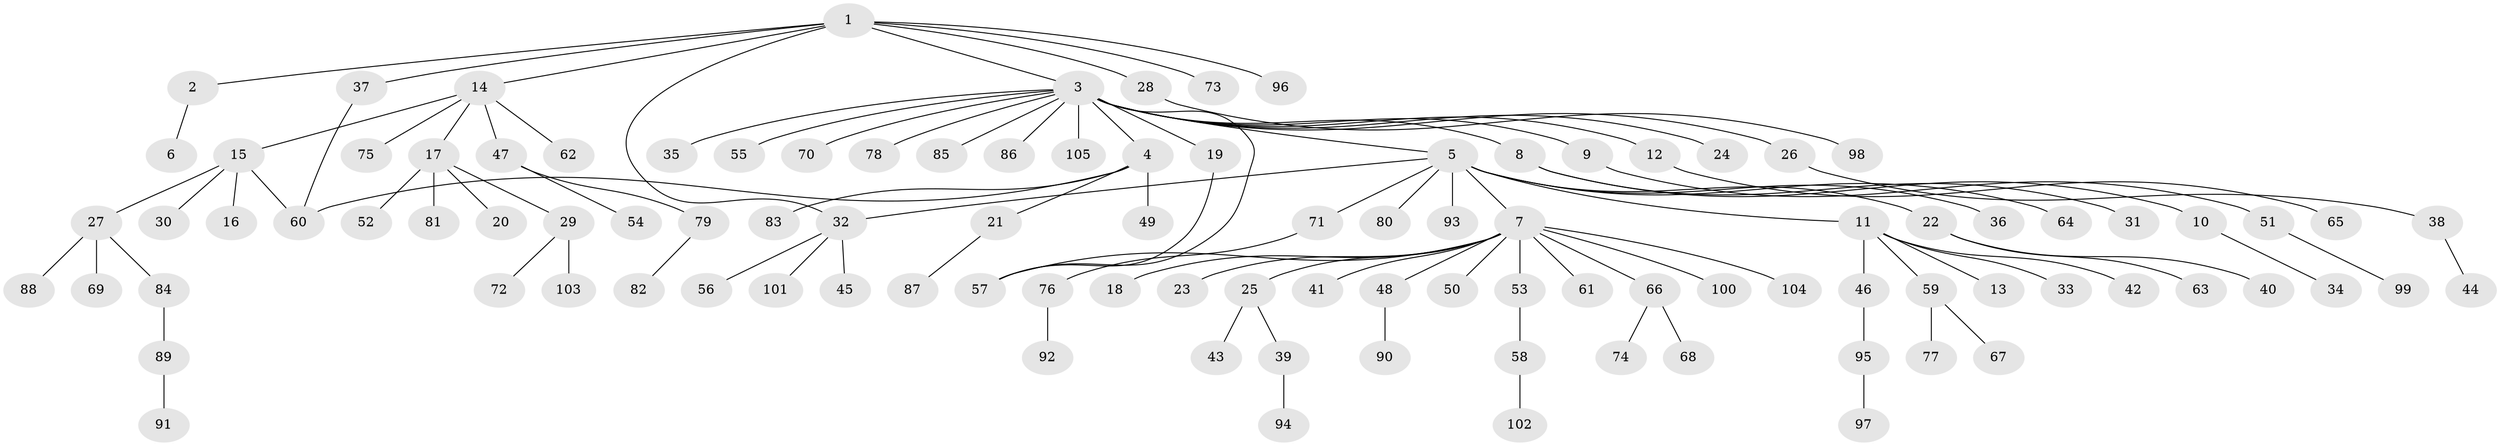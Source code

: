 // coarse degree distribution, {3: 0.07142857142857142, 4: 0.047619047619047616, 1: 0.6904761904761905, 14: 0.023809523809523808, 2: 0.09523809523809523, 10: 0.023809523809523808, 7: 0.023809523809523808, 5: 0.023809523809523808}
// Generated by graph-tools (version 1.1) at 2025/36/03/04/25 23:36:40]
// undirected, 105 vertices, 109 edges
graph export_dot {
  node [color=gray90,style=filled];
  1;
  2;
  3;
  4;
  5;
  6;
  7;
  8;
  9;
  10;
  11;
  12;
  13;
  14;
  15;
  16;
  17;
  18;
  19;
  20;
  21;
  22;
  23;
  24;
  25;
  26;
  27;
  28;
  29;
  30;
  31;
  32;
  33;
  34;
  35;
  36;
  37;
  38;
  39;
  40;
  41;
  42;
  43;
  44;
  45;
  46;
  47;
  48;
  49;
  50;
  51;
  52;
  53;
  54;
  55;
  56;
  57;
  58;
  59;
  60;
  61;
  62;
  63;
  64;
  65;
  66;
  67;
  68;
  69;
  70;
  71;
  72;
  73;
  74;
  75;
  76;
  77;
  78;
  79;
  80;
  81;
  82;
  83;
  84;
  85;
  86;
  87;
  88;
  89;
  90;
  91;
  92;
  93;
  94;
  95;
  96;
  97;
  98;
  99;
  100;
  101;
  102;
  103;
  104;
  105;
  1 -- 2;
  1 -- 3;
  1 -- 14;
  1 -- 28;
  1 -- 32;
  1 -- 37;
  1 -- 73;
  1 -- 96;
  2 -- 6;
  3 -- 4;
  3 -- 5;
  3 -- 8;
  3 -- 9;
  3 -- 12;
  3 -- 19;
  3 -- 24;
  3 -- 26;
  3 -- 35;
  3 -- 55;
  3 -- 57;
  3 -- 70;
  3 -- 78;
  3 -- 85;
  3 -- 86;
  3 -- 105;
  4 -- 21;
  4 -- 49;
  4 -- 60;
  4 -- 83;
  5 -- 7;
  5 -- 11;
  5 -- 22;
  5 -- 32;
  5 -- 36;
  5 -- 64;
  5 -- 71;
  5 -- 80;
  5 -- 93;
  7 -- 18;
  7 -- 23;
  7 -- 25;
  7 -- 41;
  7 -- 48;
  7 -- 50;
  7 -- 53;
  7 -- 57;
  7 -- 61;
  7 -- 66;
  7 -- 100;
  7 -- 104;
  8 -- 10;
  8 -- 31;
  9 -- 51;
  10 -- 34;
  11 -- 13;
  11 -- 33;
  11 -- 42;
  11 -- 46;
  11 -- 59;
  12 -- 65;
  14 -- 15;
  14 -- 17;
  14 -- 47;
  14 -- 62;
  14 -- 75;
  15 -- 16;
  15 -- 27;
  15 -- 30;
  15 -- 60;
  17 -- 20;
  17 -- 29;
  17 -- 52;
  17 -- 81;
  19 -- 57;
  21 -- 87;
  22 -- 40;
  22 -- 63;
  25 -- 39;
  25 -- 43;
  26 -- 38;
  27 -- 69;
  27 -- 84;
  27 -- 88;
  28 -- 98;
  29 -- 72;
  29 -- 103;
  32 -- 45;
  32 -- 56;
  32 -- 101;
  37 -- 60;
  38 -- 44;
  39 -- 94;
  46 -- 95;
  47 -- 54;
  47 -- 79;
  48 -- 90;
  51 -- 99;
  53 -- 58;
  58 -- 102;
  59 -- 67;
  59 -- 77;
  66 -- 68;
  66 -- 74;
  71 -- 76;
  76 -- 92;
  79 -- 82;
  84 -- 89;
  89 -- 91;
  95 -- 97;
}
